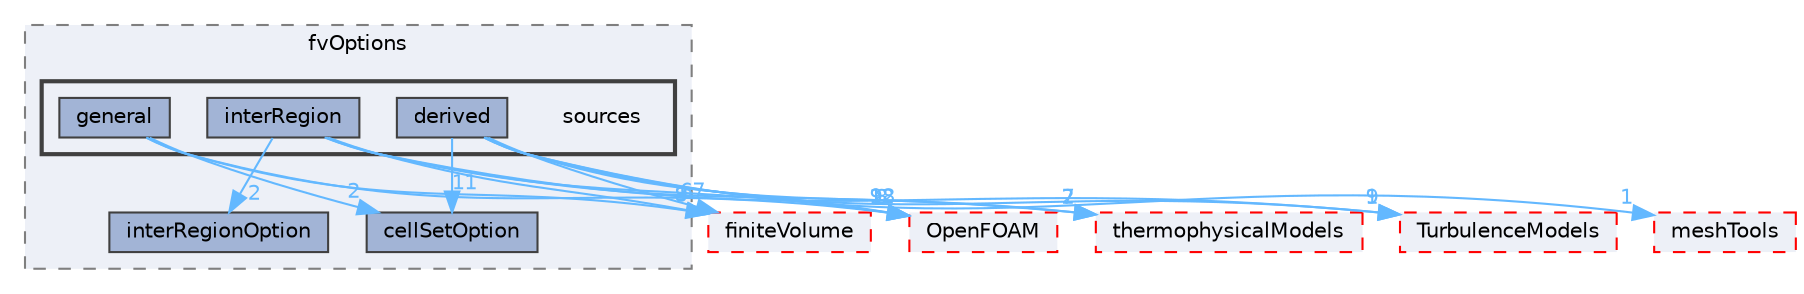 digraph "src/fvOptions/sources"
{
 // LATEX_PDF_SIZE
  bgcolor="transparent";
  edge [fontname=Helvetica,fontsize=10,labelfontname=Helvetica,labelfontsize=10];
  node [fontname=Helvetica,fontsize=10,shape=box,height=0.2,width=0.4];
  compound=true
  subgraph clusterdir_3feeed9f14097927738cfbd9bcefd859 {
    graph [ bgcolor="#edf0f7", pencolor="grey50", label="fvOptions", fontname=Helvetica,fontsize=10 style="filled,dashed", URL="dir_3feeed9f14097927738cfbd9bcefd859.html",tooltip=""]
  dir_3985ce20ae33982f8c583731dc480b49 [label="cellSetOption", fillcolor="#a2b4d6", color="grey25", style="filled", URL="dir_3985ce20ae33982f8c583731dc480b49.html",tooltip=""];
  dir_e004c8aef6ad3730b0be09e2a7704e0f [label="interRegionOption", fillcolor="#a2b4d6", color="grey25", style="filled", URL="dir_e004c8aef6ad3730b0be09e2a7704e0f.html",tooltip=""];
  subgraph clusterdir_ab5426228c8fb14cfc52c0ebfb464378 {
    graph [ bgcolor="#edf0f7", pencolor="grey25", label="", fontname=Helvetica,fontsize=10 style="filled,bold", URL="dir_ab5426228c8fb14cfc52c0ebfb464378.html",tooltip=""]
    dir_ab5426228c8fb14cfc52c0ebfb464378 [shape=plaintext, label="sources"];
  dir_04ada5f3e1c5f73b4b84eeccdf3d9cec [label="derived", fillcolor="#a2b4d6", color="grey25", style="filled", URL="dir_04ada5f3e1c5f73b4b84eeccdf3d9cec.html",tooltip=""];
  dir_72795626a818b0414b803468c9fe69a0 [label="general", fillcolor="#a2b4d6", color="grey25", style="filled", URL="dir_72795626a818b0414b803468c9fe69a0.html",tooltip=""];
  dir_ed2831c0dbe49df810debb73cd18fb6c [label="interRegion", fillcolor="#a2b4d6", color="grey25", style="filled", URL="dir_ed2831c0dbe49df810debb73cd18fb6c.html",tooltip=""];
  }
  }
  dir_1eda626aeac0f0ad2848c36acaa5d501 [label="TurbulenceModels", fillcolor="#edf0f7", color="red", style="filled,dashed", URL="dir_1eda626aeac0f0ad2848c36acaa5d501.html",tooltip=""];
  dir_2778d089ec5c4f66810b11f753867003 [label="thermophysicalModels", fillcolor="#edf0f7", color="red", style="filled,dashed", URL="dir_2778d089ec5c4f66810b11f753867003.html",tooltip=""];
  dir_9bd15774b555cf7259a6fa18f99fe99b [label="finiteVolume", fillcolor="#edf0f7", color="red", style="filled,dashed", URL="dir_9bd15774b555cf7259a6fa18f99fe99b.html",tooltip=""];
  dir_ae30ad0bef50cf391b24c614251bb9fd [label="meshTools", fillcolor="#edf0f7", color="red", style="filled,dashed", URL="dir_ae30ad0bef50cf391b24c614251bb9fd.html",tooltip=""];
  dir_c5473ff19b20e6ec4dfe5c310b3778a8 [label="OpenFOAM", fillcolor="#edf0f7", color="red", style="filled,dashed", URL="dir_c5473ff19b20e6ec4dfe5c310b3778a8.html",tooltip=""];
  dir_04ada5f3e1c5f73b4b84eeccdf3d9cec->dir_1eda626aeac0f0ad2848c36acaa5d501 [headlabel="9", labeldistance=1.5 headhref="dir_000857_004143.html" href="dir_000857_004143.html" color="steelblue1" fontcolor="steelblue1"];
  dir_04ada5f3e1c5f73b4b84eeccdf3d9cec->dir_3985ce20ae33982f8c583731dc480b49 [headlabel="11", labeldistance=1.5 headhref="dir_000857_000430.html" href="dir_000857_000430.html" color="steelblue1" fontcolor="steelblue1"];
  dir_04ada5f3e1c5f73b4b84eeccdf3d9cec->dir_9bd15774b555cf7259a6fa18f99fe99b [headlabel="67", labeldistance=1.5 headhref="dir_000857_001387.html" href="dir_000857_001387.html" color="steelblue1" fontcolor="steelblue1"];
  dir_04ada5f3e1c5f73b4b84eeccdf3d9cec->dir_ae30ad0bef50cf391b24c614251bb9fd [headlabel="1", labeldistance=1.5 headhref="dir_000857_002382.html" href="dir_000857_002382.html" color="steelblue1" fontcolor="steelblue1"];
  dir_04ada5f3e1c5f73b4b84eeccdf3d9cec->dir_c5473ff19b20e6ec4dfe5c310b3778a8 [headlabel="98", labeldistance=1.5 headhref="dir_000857_002695.html" href="dir_000857_002695.html" color="steelblue1" fontcolor="steelblue1"];
  dir_04ada5f3e1c5f73b4b84eeccdf3d9cec->dir_2778d089ec5c4f66810b11f753867003 [headlabel="7", labeldistance=1.5 headhref="dir_000857_004022.html" href="dir_000857_004022.html" color="steelblue1" fontcolor="steelblue1"];
  dir_72795626a818b0414b803468c9fe69a0->dir_3985ce20ae33982f8c583731dc480b49 [headlabel="2", labeldistance=1.5 headhref="dir_001603_000430.html" href="dir_001603_000430.html" color="steelblue1" fontcolor="steelblue1"];
  dir_72795626a818b0414b803468c9fe69a0->dir_9bd15774b555cf7259a6fa18f99fe99b [headlabel="8", labeldistance=1.5 headhref="dir_001603_001387.html" href="dir_001603_001387.html" color="steelblue1" fontcolor="steelblue1"];
  dir_72795626a818b0414b803468c9fe69a0->dir_c5473ff19b20e6ec4dfe5c310b3778a8 [headlabel="8", labeldistance=1.5 headhref="dir_001603_002695.html" href="dir_001603_002695.html" color="steelblue1" fontcolor="steelblue1"];
  dir_ed2831c0dbe49df810debb73cd18fb6c->dir_c5473ff19b20e6ec4dfe5c310b3778a8 [headlabel="12", labeldistance=1.5 headhref="dir_001941_002695.html" href="dir_001941_002695.html" color="steelblue1" fontcolor="steelblue1"];
  dir_ed2831c0dbe49df810debb73cd18fb6c->dir_9bd15774b555cf7259a6fa18f99fe99b [headlabel="9", labeldistance=1.5 headhref="dir_001941_001387.html" href="dir_001941_001387.html" color="steelblue1" fontcolor="steelblue1"];
  dir_ed2831c0dbe49df810debb73cd18fb6c->dir_e004c8aef6ad3730b0be09e2a7704e0f [headlabel="2", labeldistance=1.5 headhref="dir_001941_001945.html" href="dir_001941_001945.html" color="steelblue1" fontcolor="steelblue1"];
  dir_ed2831c0dbe49df810debb73cd18fb6c->dir_2778d089ec5c4f66810b11f753867003 [headlabel="2", labeldistance=1.5 headhref="dir_001941_004022.html" href="dir_001941_004022.html" color="steelblue1" fontcolor="steelblue1"];
  dir_ed2831c0dbe49df810debb73cd18fb6c->dir_1eda626aeac0f0ad2848c36acaa5d501 [headlabel="1", labeldistance=1.5 headhref="dir_001941_004143.html" href="dir_001941_004143.html" color="steelblue1" fontcolor="steelblue1"];
}
